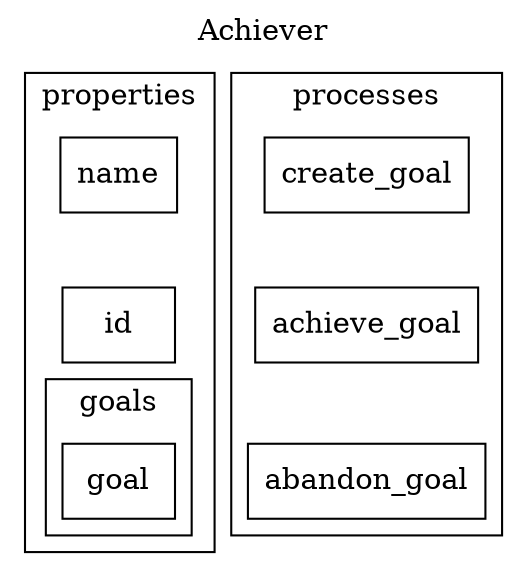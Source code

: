 digraph achiever{
    labelloc=t
    label="Achiever"
    subgraph cluster_achiever_properties{
        label="properties"
        
        name[shape=rectangle]
        id[shape=rectangle]
        subgraph cluster_goals{
            label=goals
            goal[shape=rectangle]
        }
        
        name->id->goal[style=invis]
    }
    subgraph cluster_achiever_processes{
        label="processes"
        create_goal[shape=rectangle]
        achieve_goal[shape=rectangle]
        abandon_goal[shape=rectangle]

        create_goal->
        achieve_goal->
        abandon_goal[style=invis]
    }
}